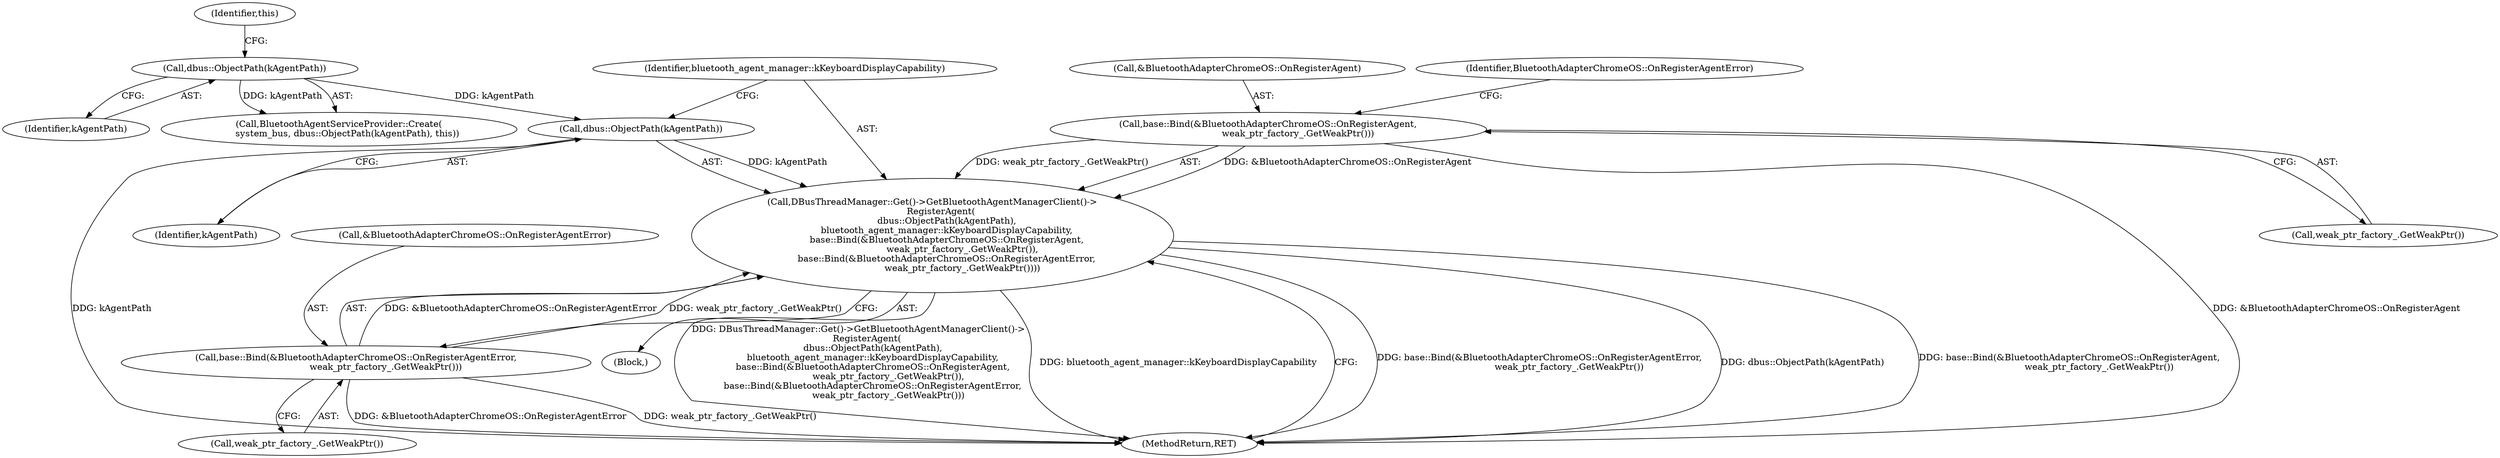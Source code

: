 digraph "0_Chrome_d358f57009b85fb7440208afa5ba87636b491889_0@API" {
"1000146" [label="(Call,DBusThreadManager::Get()->GetBluetoothAgentManagerClient()->\n      RegisterAgent(\n          dbus::ObjectPath(kAgentPath),\n          bluetooth_agent_manager::kKeyboardDisplayCapability,\n          base::Bind(&BluetoothAdapterChromeOS::OnRegisterAgent,\n                     weak_ptr_factory_.GetWeakPtr()),\n          base::Bind(&BluetoothAdapterChromeOS::OnRegisterAgentError,\n                     weak_ptr_factory_.GetWeakPtr())))"];
"1000147" [label="(Call,dbus::ObjectPath(kAgentPath))"];
"1000137" [label="(Call,dbus::ObjectPath(kAgentPath))"];
"1000150" [label="(Call,base::Bind(&BluetoothAdapterChromeOS::OnRegisterAgent,\n                     weak_ptr_factory_.GetWeakPtr()))"];
"1000154" [label="(Call,base::Bind(&BluetoothAdapterChromeOS::OnRegisterAgentError,\n                     weak_ptr_factory_.GetWeakPtr()))"];
"1000148" [label="(Identifier,kAgentPath)"];
"1000155" [label="(Call,&BluetoothAdapterChromeOS::OnRegisterAgentError)"];
"1000102" [label="(Block,)"];
"1000146" [label="(Call,DBusThreadManager::Get()->GetBluetoothAgentManagerClient()->\n      RegisterAgent(\n          dbus::ObjectPath(kAgentPath),\n          bluetooth_agent_manager::kKeyboardDisplayCapability,\n          base::Bind(&BluetoothAdapterChromeOS::OnRegisterAgent,\n                     weak_ptr_factory_.GetWeakPtr()),\n          base::Bind(&BluetoothAdapterChromeOS::OnRegisterAgentError,\n                     weak_ptr_factory_.GetWeakPtr())))"];
"1000150" [label="(Call,base::Bind(&BluetoothAdapterChromeOS::OnRegisterAgent,\n                     weak_ptr_factory_.GetWeakPtr()))"];
"1000135" [label="(Call,BluetoothAgentServiceProvider::Create(\n      system_bus, dbus::ObjectPath(kAgentPath), this))"];
"1000157" [label="(Call,weak_ptr_factory_.GetWeakPtr())"];
"1000139" [label="(Identifier,this)"];
"1000147" [label="(Call,dbus::ObjectPath(kAgentPath))"];
"1000156" [label="(Identifier,BluetoothAdapterChromeOS::OnRegisterAgentError)"];
"1000158" [label="(MethodReturn,RET)"];
"1000138" [label="(Identifier,kAgentPath)"];
"1000137" [label="(Call,dbus::ObjectPath(kAgentPath))"];
"1000149" [label="(Identifier,bluetooth_agent_manager::kKeyboardDisplayCapability)"];
"1000153" [label="(Call,weak_ptr_factory_.GetWeakPtr())"];
"1000154" [label="(Call,base::Bind(&BluetoothAdapterChromeOS::OnRegisterAgentError,\n                     weak_ptr_factory_.GetWeakPtr()))"];
"1000151" [label="(Call,&BluetoothAdapterChromeOS::OnRegisterAgent)"];
"1000146" -> "1000102"  [label="AST: "];
"1000146" -> "1000154"  [label="CFG: "];
"1000147" -> "1000146"  [label="AST: "];
"1000149" -> "1000146"  [label="AST: "];
"1000150" -> "1000146"  [label="AST: "];
"1000154" -> "1000146"  [label="AST: "];
"1000158" -> "1000146"  [label="CFG: "];
"1000146" -> "1000158"  [label="DDG: base::Bind(&BluetoothAdapterChromeOS::OnRegisterAgentError,\n                     weak_ptr_factory_.GetWeakPtr())"];
"1000146" -> "1000158"  [label="DDG: base::Bind(&BluetoothAdapterChromeOS::OnRegisterAgent,\n                     weak_ptr_factory_.GetWeakPtr())"];
"1000146" -> "1000158"  [label="DDG: DBusThreadManager::Get()->GetBluetoothAgentManagerClient()->\n      RegisterAgent(\n          dbus::ObjectPath(kAgentPath),\n          bluetooth_agent_manager::kKeyboardDisplayCapability,\n          base::Bind(&BluetoothAdapterChromeOS::OnRegisterAgent,\n                     weak_ptr_factory_.GetWeakPtr()),\n          base::Bind(&BluetoothAdapterChromeOS::OnRegisterAgentError,\n                     weak_ptr_factory_.GetWeakPtr()))"];
"1000146" -> "1000158"  [label="DDG: bluetooth_agent_manager::kKeyboardDisplayCapability"];
"1000146" -> "1000158"  [label="DDG: dbus::ObjectPath(kAgentPath)"];
"1000147" -> "1000146"  [label="DDG: kAgentPath"];
"1000150" -> "1000146"  [label="DDG: &BluetoothAdapterChromeOS::OnRegisterAgent"];
"1000150" -> "1000146"  [label="DDG: weak_ptr_factory_.GetWeakPtr()"];
"1000154" -> "1000146"  [label="DDG: &BluetoothAdapterChromeOS::OnRegisterAgentError"];
"1000154" -> "1000146"  [label="DDG: weak_ptr_factory_.GetWeakPtr()"];
"1000147" -> "1000148"  [label="CFG: "];
"1000148" -> "1000147"  [label="AST: "];
"1000149" -> "1000147"  [label="CFG: "];
"1000147" -> "1000158"  [label="DDG: kAgentPath"];
"1000137" -> "1000147"  [label="DDG: kAgentPath"];
"1000137" -> "1000135"  [label="AST: "];
"1000137" -> "1000138"  [label="CFG: "];
"1000138" -> "1000137"  [label="AST: "];
"1000139" -> "1000137"  [label="CFG: "];
"1000137" -> "1000135"  [label="DDG: kAgentPath"];
"1000150" -> "1000153"  [label="CFG: "];
"1000151" -> "1000150"  [label="AST: "];
"1000153" -> "1000150"  [label="AST: "];
"1000156" -> "1000150"  [label="CFG: "];
"1000150" -> "1000158"  [label="DDG: &BluetoothAdapterChromeOS::OnRegisterAgent"];
"1000154" -> "1000157"  [label="CFG: "];
"1000155" -> "1000154"  [label="AST: "];
"1000157" -> "1000154"  [label="AST: "];
"1000154" -> "1000158"  [label="DDG: weak_ptr_factory_.GetWeakPtr()"];
"1000154" -> "1000158"  [label="DDG: &BluetoothAdapterChromeOS::OnRegisterAgentError"];
}
